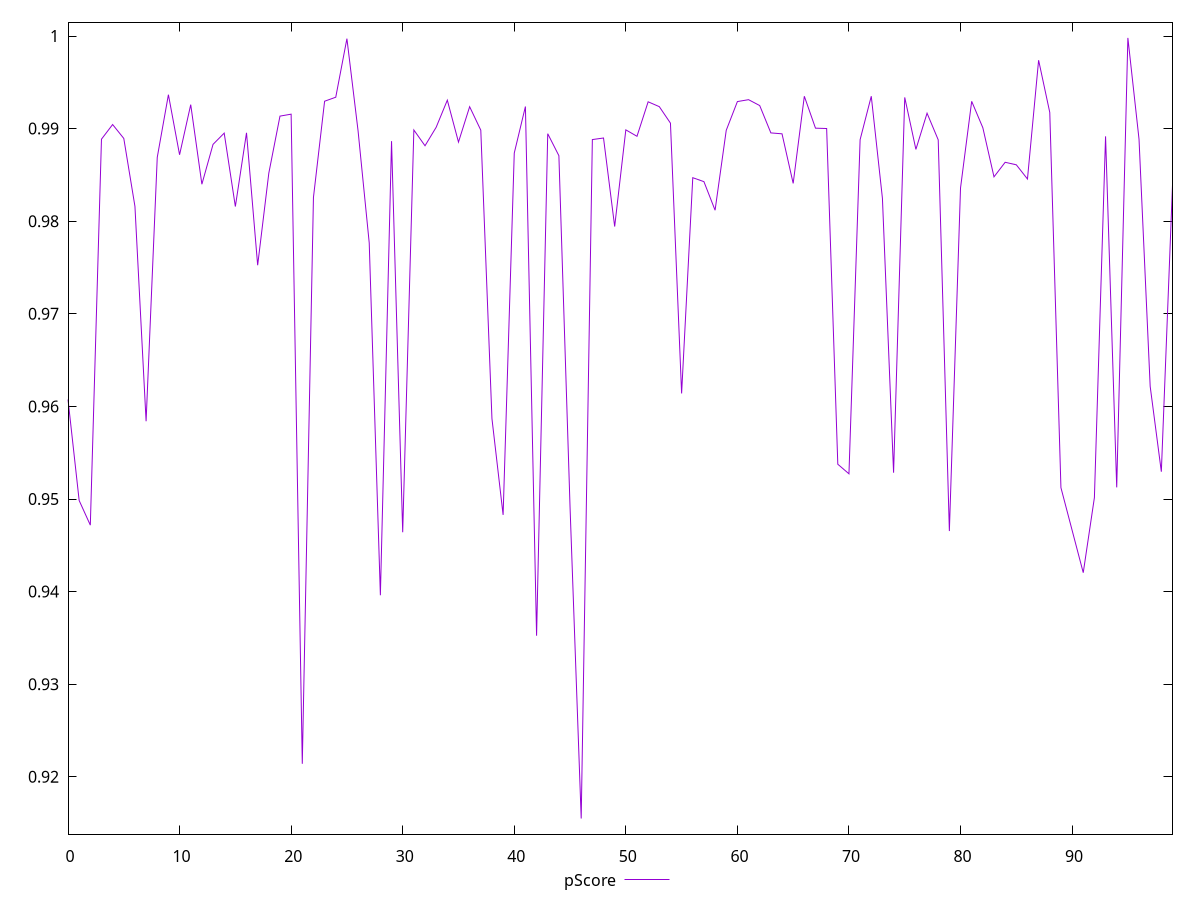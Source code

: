 reset

$pScore <<EOF
0 0.9607464028358272
1 0.9498405184389331
2 0.9471791659197428
3 0.9888597975916702
4 0.9904409659470577
5 0.9889405421170959
6 0.9816030942157044
7 0.9584005281518251
8 0.9868959133779844
9 0.9936634867797318
10 0.987173547032477
11 0.9925880794067263
12 0.9839936066635653
13 0.9882986435682859
14 0.9895144589941496
15 0.981586386631582
16 0.9895461615346812
17 0.9752467880645352
18 0.985193307559544
19 0.9913500522137336
20 0.991560660328894
21 0.921408374268076
22 0.9825648916074816
23 0.9929582200072313
24 0.9933910664799449
25 0.9997150095111513
26 0.9897562953888234
27 0.9776489812769531
28 0.9396083601283549
29 0.9886471481007113
30 0.9464106380359903
31 0.9898516965265285
32 0.9881503938666187
33 0.9901444635015342
34 0.993070756491361
35 0.9885445835519644
36 0.9923657119289819
37 0.989831755182521
38 0.9586803232928599
39 0.9482844659568288
40 0.987360633678499
41 0.9923852734006261
42 0.9352333459685103
43 0.9894508535508824
44 0.9870752622323655
45 0.9491277653169812
46 0.9154967051828127
47 0.9888176980452943
48 0.9889859111302972
49 0.9794252440865148
50 0.9898653083035289
51 0.989171968374031
52 0.9928960333062387
53 0.9923722722220318
54 0.9905904669171433
55 0.9614011995192497
56 0.984700440522321
57 0.9842731317060021
58 0.981187549076565
59 0.9898164782092442
60 0.9929194908636396
61 0.9931257889406215
62 0.9924906939175049
63 0.9895372485830602
64 0.9894378841219511
65 0.9840845260034745
66 0.9934952263718284
67 0.9900481608544479
68 0.9900112351585304
69 0.9537561879395802
70 0.9527227869568687
71 0.988806642426026
72 0.9934981158739546
73 0.982468384508146
74 0.9528381675499494
75 0.9933700411941508
76 0.9877576539605242
77 0.9916629894974158
78 0.9887907068042214
79 0.9465426341763434
80 0.9835909521642576
81 0.9929473065537001
82 0.990095876962659
83 0.9847923306787527
84 0.9863633581573917
85 0.9860919657632579
86 0.9845603319984002
87 0.9973864480526502
88 0.9917443736998968
89 0.9512270190359327
91 0.9420443441456068
92 0.9501518389089553
93 0.9891641724449227
94 0.9512539475628172
95 0.9997958344970617
96 0.9888536257491471
97 0.9621625716541277
98 0.9529482930939259
99 0.9838870815671175
EOF

set key outside below
set xrange [0:99]
set yrange [0.9138107225965277:1.0014818170833466]
set trange [0.9138107225965277:1.0014818170833466]
set terminal svg size 640, 500 enhanced background rgb 'white'
set output "report/report_00029_2021-02-24T13-36-40.390Z/first-cpu-idle/samples/card/pScore/values.svg"

plot $pScore title "pScore" with line

reset
